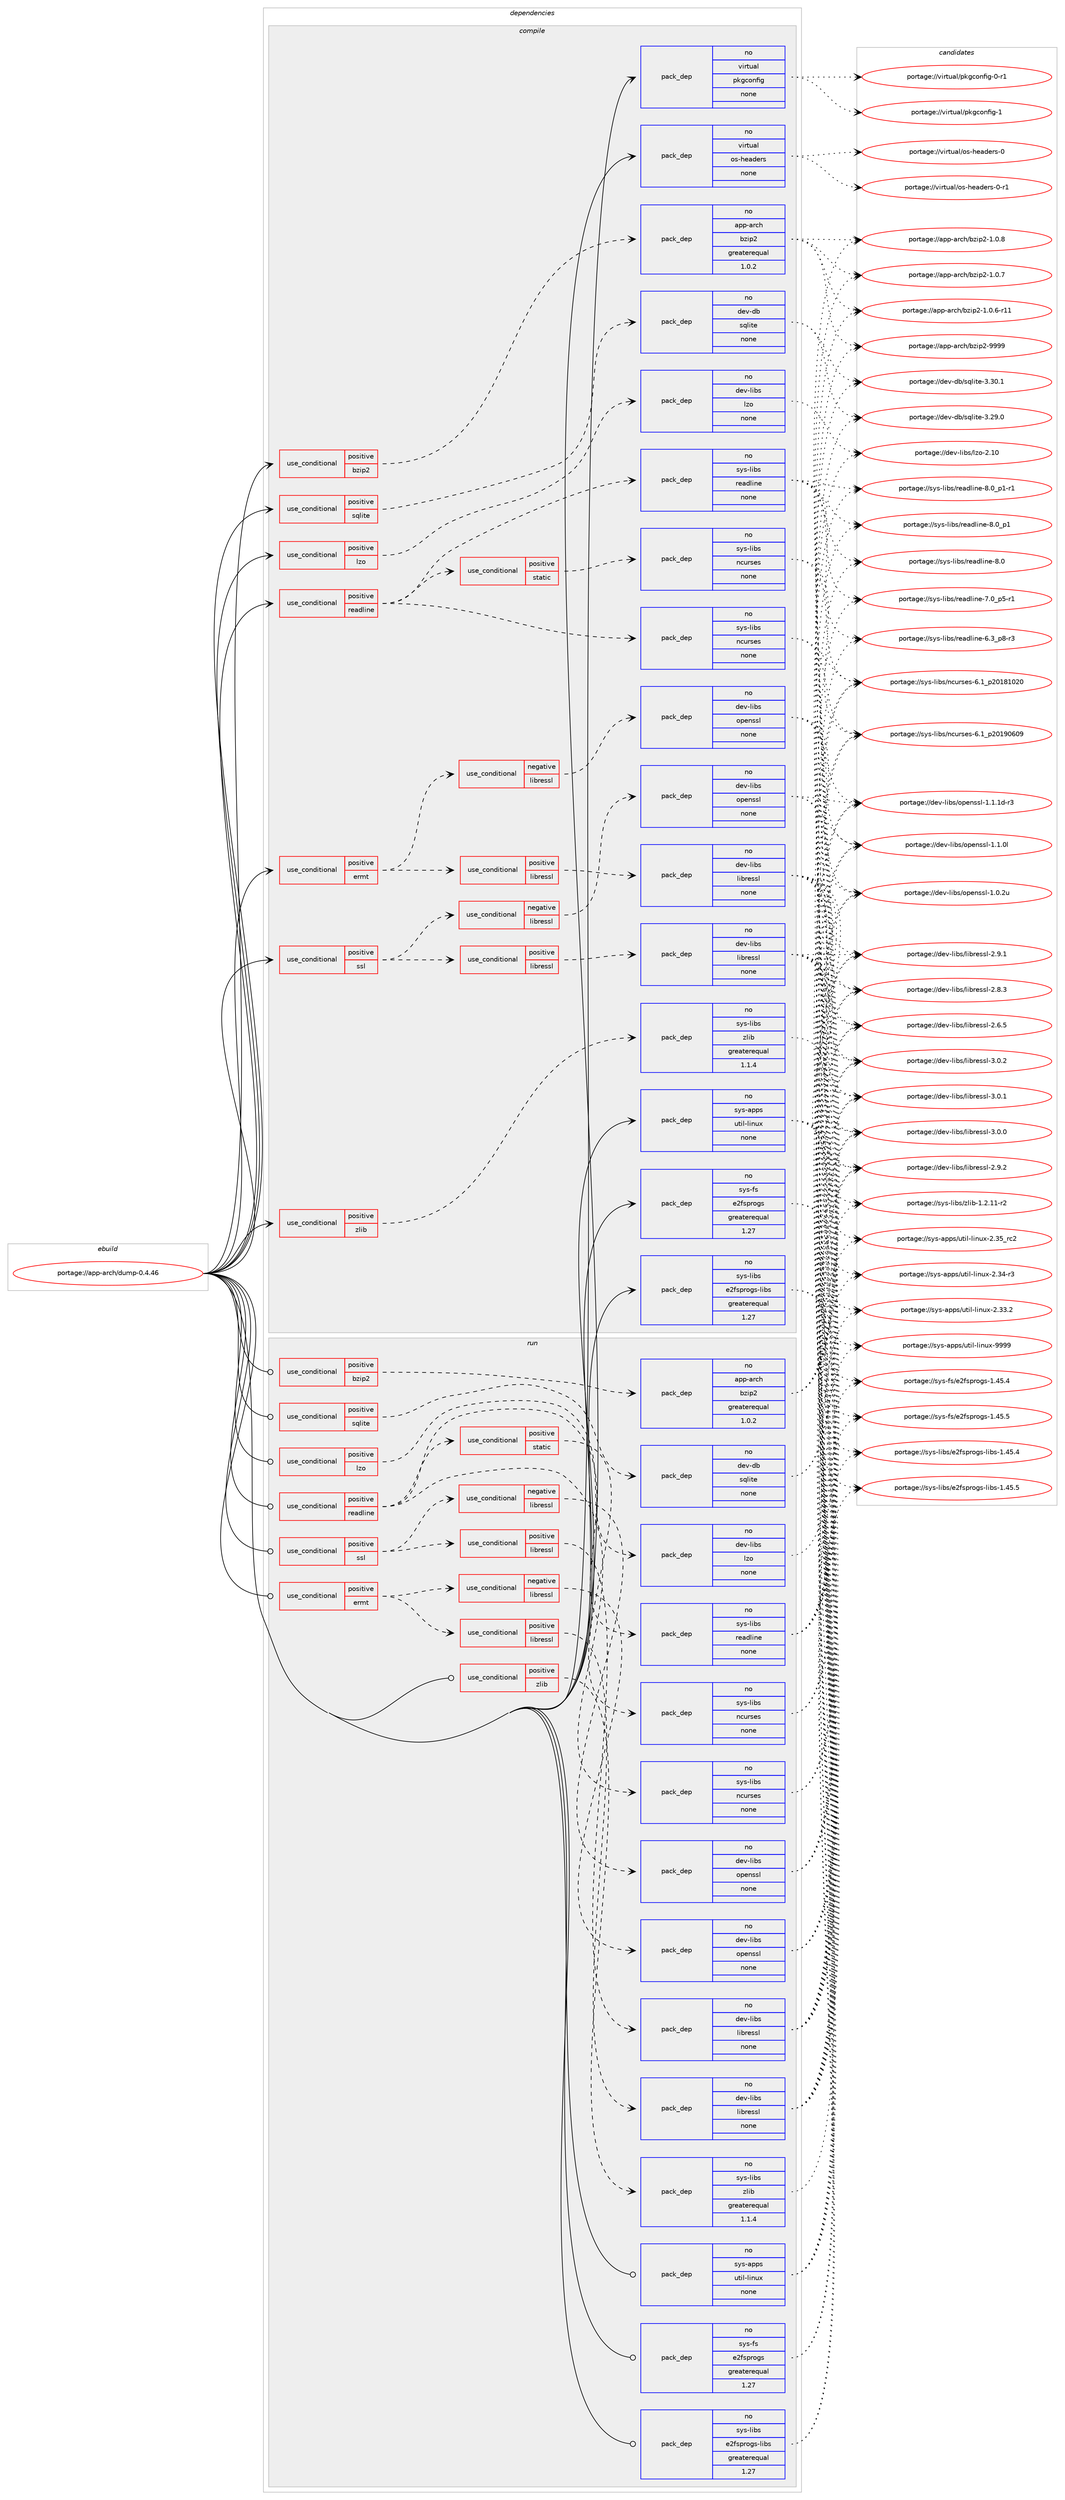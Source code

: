digraph prolog {

# *************
# Graph options
# *************

newrank=true;
concentrate=true;
compound=true;
graph [rankdir=LR,fontname=Helvetica,fontsize=10,ranksep=1.5];#, ranksep=2.5, nodesep=0.2];
edge  [arrowhead=vee];
node  [fontname=Helvetica,fontsize=10];

# **********
# The ebuild
# **********

subgraph cluster_leftcol {
color=gray;
rank=same;
label=<<i>ebuild</i>>;
id [label="portage://app-arch/dump-0.4.46", color=red, width=4, href="../app-arch/dump-0.4.46.svg"];
}

# ****************
# The dependencies
# ****************

subgraph cluster_midcol {
color=gray;
label=<<i>dependencies</i>>;
subgraph cluster_compile {
fillcolor="#eeeeee";
style=filled;
label=<<i>compile</i>>;
subgraph cond153316 {
dependency649523 [label=<<TABLE BORDER="0" CELLBORDER="1" CELLSPACING="0" CELLPADDING="4"><TR><TD ROWSPAN="3" CELLPADDING="10">use_conditional</TD></TR><TR><TD>positive</TD></TR><TR><TD>bzip2</TD></TR></TABLE>>, shape=none, color=red];
subgraph pack487561 {
dependency649524 [label=<<TABLE BORDER="0" CELLBORDER="1" CELLSPACING="0" CELLPADDING="4" WIDTH="220"><TR><TD ROWSPAN="6" CELLPADDING="30">pack_dep</TD></TR><TR><TD WIDTH="110">no</TD></TR><TR><TD>app-arch</TD></TR><TR><TD>bzip2</TD></TR><TR><TD>greaterequal</TD></TR><TR><TD>1.0.2</TD></TR></TABLE>>, shape=none, color=blue];
}
dependency649523:e -> dependency649524:w [weight=20,style="dashed",arrowhead="vee"];
}
id:e -> dependency649523:w [weight=20,style="solid",arrowhead="vee"];
subgraph cond153317 {
dependency649525 [label=<<TABLE BORDER="0" CELLBORDER="1" CELLSPACING="0" CELLPADDING="4"><TR><TD ROWSPAN="3" CELLPADDING="10">use_conditional</TD></TR><TR><TD>positive</TD></TR><TR><TD>ermt</TD></TR></TABLE>>, shape=none, color=red];
subgraph cond153318 {
dependency649526 [label=<<TABLE BORDER="0" CELLBORDER="1" CELLSPACING="0" CELLPADDING="4"><TR><TD ROWSPAN="3" CELLPADDING="10">use_conditional</TD></TR><TR><TD>negative</TD></TR><TR><TD>libressl</TD></TR></TABLE>>, shape=none, color=red];
subgraph pack487562 {
dependency649527 [label=<<TABLE BORDER="0" CELLBORDER="1" CELLSPACING="0" CELLPADDING="4" WIDTH="220"><TR><TD ROWSPAN="6" CELLPADDING="30">pack_dep</TD></TR><TR><TD WIDTH="110">no</TD></TR><TR><TD>dev-libs</TD></TR><TR><TD>openssl</TD></TR><TR><TD>none</TD></TR><TR><TD></TD></TR></TABLE>>, shape=none, color=blue];
}
dependency649526:e -> dependency649527:w [weight=20,style="dashed",arrowhead="vee"];
}
dependency649525:e -> dependency649526:w [weight=20,style="dashed",arrowhead="vee"];
subgraph cond153319 {
dependency649528 [label=<<TABLE BORDER="0" CELLBORDER="1" CELLSPACING="0" CELLPADDING="4"><TR><TD ROWSPAN="3" CELLPADDING="10">use_conditional</TD></TR><TR><TD>positive</TD></TR><TR><TD>libressl</TD></TR></TABLE>>, shape=none, color=red];
subgraph pack487563 {
dependency649529 [label=<<TABLE BORDER="0" CELLBORDER="1" CELLSPACING="0" CELLPADDING="4" WIDTH="220"><TR><TD ROWSPAN="6" CELLPADDING="30">pack_dep</TD></TR><TR><TD WIDTH="110">no</TD></TR><TR><TD>dev-libs</TD></TR><TR><TD>libressl</TD></TR><TR><TD>none</TD></TR><TR><TD></TD></TR></TABLE>>, shape=none, color=blue];
}
dependency649528:e -> dependency649529:w [weight=20,style="dashed",arrowhead="vee"];
}
dependency649525:e -> dependency649528:w [weight=20,style="dashed",arrowhead="vee"];
}
id:e -> dependency649525:w [weight=20,style="solid",arrowhead="vee"];
subgraph cond153320 {
dependency649530 [label=<<TABLE BORDER="0" CELLBORDER="1" CELLSPACING="0" CELLPADDING="4"><TR><TD ROWSPAN="3" CELLPADDING="10">use_conditional</TD></TR><TR><TD>positive</TD></TR><TR><TD>lzo</TD></TR></TABLE>>, shape=none, color=red];
subgraph pack487564 {
dependency649531 [label=<<TABLE BORDER="0" CELLBORDER="1" CELLSPACING="0" CELLPADDING="4" WIDTH="220"><TR><TD ROWSPAN="6" CELLPADDING="30">pack_dep</TD></TR><TR><TD WIDTH="110">no</TD></TR><TR><TD>dev-libs</TD></TR><TR><TD>lzo</TD></TR><TR><TD>none</TD></TR><TR><TD></TD></TR></TABLE>>, shape=none, color=blue];
}
dependency649530:e -> dependency649531:w [weight=20,style="dashed",arrowhead="vee"];
}
id:e -> dependency649530:w [weight=20,style="solid",arrowhead="vee"];
subgraph cond153321 {
dependency649532 [label=<<TABLE BORDER="0" CELLBORDER="1" CELLSPACING="0" CELLPADDING="4"><TR><TD ROWSPAN="3" CELLPADDING="10">use_conditional</TD></TR><TR><TD>positive</TD></TR><TR><TD>readline</TD></TR></TABLE>>, shape=none, color=red];
subgraph pack487565 {
dependency649533 [label=<<TABLE BORDER="0" CELLBORDER="1" CELLSPACING="0" CELLPADDING="4" WIDTH="220"><TR><TD ROWSPAN="6" CELLPADDING="30">pack_dep</TD></TR><TR><TD WIDTH="110">no</TD></TR><TR><TD>sys-libs</TD></TR><TR><TD>readline</TD></TR><TR><TD>none</TD></TR><TR><TD></TD></TR></TABLE>>, shape=none, color=blue];
}
dependency649532:e -> dependency649533:w [weight=20,style="dashed",arrowhead="vee"];
subgraph pack487566 {
dependency649534 [label=<<TABLE BORDER="0" CELLBORDER="1" CELLSPACING="0" CELLPADDING="4" WIDTH="220"><TR><TD ROWSPAN="6" CELLPADDING="30">pack_dep</TD></TR><TR><TD WIDTH="110">no</TD></TR><TR><TD>sys-libs</TD></TR><TR><TD>ncurses</TD></TR><TR><TD>none</TD></TR><TR><TD></TD></TR></TABLE>>, shape=none, color=blue];
}
dependency649532:e -> dependency649534:w [weight=20,style="dashed",arrowhead="vee"];
subgraph cond153322 {
dependency649535 [label=<<TABLE BORDER="0" CELLBORDER="1" CELLSPACING="0" CELLPADDING="4"><TR><TD ROWSPAN="3" CELLPADDING="10">use_conditional</TD></TR><TR><TD>positive</TD></TR><TR><TD>static</TD></TR></TABLE>>, shape=none, color=red];
subgraph pack487567 {
dependency649536 [label=<<TABLE BORDER="0" CELLBORDER="1" CELLSPACING="0" CELLPADDING="4" WIDTH="220"><TR><TD ROWSPAN="6" CELLPADDING="30">pack_dep</TD></TR><TR><TD WIDTH="110">no</TD></TR><TR><TD>sys-libs</TD></TR><TR><TD>ncurses</TD></TR><TR><TD>none</TD></TR><TR><TD></TD></TR></TABLE>>, shape=none, color=blue];
}
dependency649535:e -> dependency649536:w [weight=20,style="dashed",arrowhead="vee"];
}
dependency649532:e -> dependency649535:w [weight=20,style="dashed",arrowhead="vee"];
}
id:e -> dependency649532:w [weight=20,style="solid",arrowhead="vee"];
subgraph cond153323 {
dependency649537 [label=<<TABLE BORDER="0" CELLBORDER="1" CELLSPACING="0" CELLPADDING="4"><TR><TD ROWSPAN="3" CELLPADDING="10">use_conditional</TD></TR><TR><TD>positive</TD></TR><TR><TD>sqlite</TD></TR></TABLE>>, shape=none, color=red];
subgraph pack487568 {
dependency649538 [label=<<TABLE BORDER="0" CELLBORDER="1" CELLSPACING="0" CELLPADDING="4" WIDTH="220"><TR><TD ROWSPAN="6" CELLPADDING="30">pack_dep</TD></TR><TR><TD WIDTH="110">no</TD></TR><TR><TD>dev-db</TD></TR><TR><TD>sqlite</TD></TR><TR><TD>none</TD></TR><TR><TD></TD></TR></TABLE>>, shape=none, color=blue];
}
dependency649537:e -> dependency649538:w [weight=20,style="dashed",arrowhead="vee"];
}
id:e -> dependency649537:w [weight=20,style="solid",arrowhead="vee"];
subgraph cond153324 {
dependency649539 [label=<<TABLE BORDER="0" CELLBORDER="1" CELLSPACING="0" CELLPADDING="4"><TR><TD ROWSPAN="3" CELLPADDING="10">use_conditional</TD></TR><TR><TD>positive</TD></TR><TR><TD>ssl</TD></TR></TABLE>>, shape=none, color=red];
subgraph cond153325 {
dependency649540 [label=<<TABLE BORDER="0" CELLBORDER="1" CELLSPACING="0" CELLPADDING="4"><TR><TD ROWSPAN="3" CELLPADDING="10">use_conditional</TD></TR><TR><TD>negative</TD></TR><TR><TD>libressl</TD></TR></TABLE>>, shape=none, color=red];
subgraph pack487569 {
dependency649541 [label=<<TABLE BORDER="0" CELLBORDER="1" CELLSPACING="0" CELLPADDING="4" WIDTH="220"><TR><TD ROWSPAN="6" CELLPADDING="30">pack_dep</TD></TR><TR><TD WIDTH="110">no</TD></TR><TR><TD>dev-libs</TD></TR><TR><TD>openssl</TD></TR><TR><TD>none</TD></TR><TR><TD></TD></TR></TABLE>>, shape=none, color=blue];
}
dependency649540:e -> dependency649541:w [weight=20,style="dashed",arrowhead="vee"];
}
dependency649539:e -> dependency649540:w [weight=20,style="dashed",arrowhead="vee"];
subgraph cond153326 {
dependency649542 [label=<<TABLE BORDER="0" CELLBORDER="1" CELLSPACING="0" CELLPADDING="4"><TR><TD ROWSPAN="3" CELLPADDING="10">use_conditional</TD></TR><TR><TD>positive</TD></TR><TR><TD>libressl</TD></TR></TABLE>>, shape=none, color=red];
subgraph pack487570 {
dependency649543 [label=<<TABLE BORDER="0" CELLBORDER="1" CELLSPACING="0" CELLPADDING="4" WIDTH="220"><TR><TD ROWSPAN="6" CELLPADDING="30">pack_dep</TD></TR><TR><TD WIDTH="110">no</TD></TR><TR><TD>dev-libs</TD></TR><TR><TD>libressl</TD></TR><TR><TD>none</TD></TR><TR><TD></TD></TR></TABLE>>, shape=none, color=blue];
}
dependency649542:e -> dependency649543:w [weight=20,style="dashed",arrowhead="vee"];
}
dependency649539:e -> dependency649542:w [weight=20,style="dashed",arrowhead="vee"];
}
id:e -> dependency649539:w [weight=20,style="solid",arrowhead="vee"];
subgraph cond153327 {
dependency649544 [label=<<TABLE BORDER="0" CELLBORDER="1" CELLSPACING="0" CELLPADDING="4"><TR><TD ROWSPAN="3" CELLPADDING="10">use_conditional</TD></TR><TR><TD>positive</TD></TR><TR><TD>zlib</TD></TR></TABLE>>, shape=none, color=red];
subgraph pack487571 {
dependency649545 [label=<<TABLE BORDER="0" CELLBORDER="1" CELLSPACING="0" CELLPADDING="4" WIDTH="220"><TR><TD ROWSPAN="6" CELLPADDING="30">pack_dep</TD></TR><TR><TD WIDTH="110">no</TD></TR><TR><TD>sys-libs</TD></TR><TR><TD>zlib</TD></TR><TR><TD>greaterequal</TD></TR><TR><TD>1.1.4</TD></TR></TABLE>>, shape=none, color=blue];
}
dependency649544:e -> dependency649545:w [weight=20,style="dashed",arrowhead="vee"];
}
id:e -> dependency649544:w [weight=20,style="solid",arrowhead="vee"];
subgraph pack487572 {
dependency649546 [label=<<TABLE BORDER="0" CELLBORDER="1" CELLSPACING="0" CELLPADDING="4" WIDTH="220"><TR><TD ROWSPAN="6" CELLPADDING="30">pack_dep</TD></TR><TR><TD WIDTH="110">no</TD></TR><TR><TD>sys-apps</TD></TR><TR><TD>util-linux</TD></TR><TR><TD>none</TD></TR><TR><TD></TD></TR></TABLE>>, shape=none, color=blue];
}
id:e -> dependency649546:w [weight=20,style="solid",arrowhead="vee"];
subgraph pack487573 {
dependency649547 [label=<<TABLE BORDER="0" CELLBORDER="1" CELLSPACING="0" CELLPADDING="4" WIDTH="220"><TR><TD ROWSPAN="6" CELLPADDING="30">pack_dep</TD></TR><TR><TD WIDTH="110">no</TD></TR><TR><TD>sys-fs</TD></TR><TR><TD>e2fsprogs</TD></TR><TR><TD>greaterequal</TD></TR><TR><TD>1.27</TD></TR></TABLE>>, shape=none, color=blue];
}
id:e -> dependency649547:w [weight=20,style="solid",arrowhead="vee"];
subgraph pack487574 {
dependency649548 [label=<<TABLE BORDER="0" CELLBORDER="1" CELLSPACING="0" CELLPADDING="4" WIDTH="220"><TR><TD ROWSPAN="6" CELLPADDING="30">pack_dep</TD></TR><TR><TD WIDTH="110">no</TD></TR><TR><TD>sys-libs</TD></TR><TR><TD>e2fsprogs-libs</TD></TR><TR><TD>greaterequal</TD></TR><TR><TD>1.27</TD></TR></TABLE>>, shape=none, color=blue];
}
id:e -> dependency649548:w [weight=20,style="solid",arrowhead="vee"];
subgraph pack487575 {
dependency649549 [label=<<TABLE BORDER="0" CELLBORDER="1" CELLSPACING="0" CELLPADDING="4" WIDTH="220"><TR><TD ROWSPAN="6" CELLPADDING="30">pack_dep</TD></TR><TR><TD WIDTH="110">no</TD></TR><TR><TD>virtual</TD></TR><TR><TD>os-headers</TD></TR><TR><TD>none</TD></TR><TR><TD></TD></TR></TABLE>>, shape=none, color=blue];
}
id:e -> dependency649549:w [weight=20,style="solid",arrowhead="vee"];
subgraph pack487576 {
dependency649550 [label=<<TABLE BORDER="0" CELLBORDER="1" CELLSPACING="0" CELLPADDING="4" WIDTH="220"><TR><TD ROWSPAN="6" CELLPADDING="30">pack_dep</TD></TR><TR><TD WIDTH="110">no</TD></TR><TR><TD>virtual</TD></TR><TR><TD>pkgconfig</TD></TR><TR><TD>none</TD></TR><TR><TD></TD></TR></TABLE>>, shape=none, color=blue];
}
id:e -> dependency649550:w [weight=20,style="solid",arrowhead="vee"];
}
subgraph cluster_compileandrun {
fillcolor="#eeeeee";
style=filled;
label=<<i>compile and run</i>>;
}
subgraph cluster_run {
fillcolor="#eeeeee";
style=filled;
label=<<i>run</i>>;
subgraph cond153328 {
dependency649551 [label=<<TABLE BORDER="0" CELLBORDER="1" CELLSPACING="0" CELLPADDING="4"><TR><TD ROWSPAN="3" CELLPADDING="10">use_conditional</TD></TR><TR><TD>positive</TD></TR><TR><TD>bzip2</TD></TR></TABLE>>, shape=none, color=red];
subgraph pack487577 {
dependency649552 [label=<<TABLE BORDER="0" CELLBORDER="1" CELLSPACING="0" CELLPADDING="4" WIDTH="220"><TR><TD ROWSPAN="6" CELLPADDING="30">pack_dep</TD></TR><TR><TD WIDTH="110">no</TD></TR><TR><TD>app-arch</TD></TR><TR><TD>bzip2</TD></TR><TR><TD>greaterequal</TD></TR><TR><TD>1.0.2</TD></TR></TABLE>>, shape=none, color=blue];
}
dependency649551:e -> dependency649552:w [weight=20,style="dashed",arrowhead="vee"];
}
id:e -> dependency649551:w [weight=20,style="solid",arrowhead="odot"];
subgraph cond153329 {
dependency649553 [label=<<TABLE BORDER="0" CELLBORDER="1" CELLSPACING="0" CELLPADDING="4"><TR><TD ROWSPAN="3" CELLPADDING="10">use_conditional</TD></TR><TR><TD>positive</TD></TR><TR><TD>ermt</TD></TR></TABLE>>, shape=none, color=red];
subgraph cond153330 {
dependency649554 [label=<<TABLE BORDER="0" CELLBORDER="1" CELLSPACING="0" CELLPADDING="4"><TR><TD ROWSPAN="3" CELLPADDING="10">use_conditional</TD></TR><TR><TD>negative</TD></TR><TR><TD>libressl</TD></TR></TABLE>>, shape=none, color=red];
subgraph pack487578 {
dependency649555 [label=<<TABLE BORDER="0" CELLBORDER="1" CELLSPACING="0" CELLPADDING="4" WIDTH="220"><TR><TD ROWSPAN="6" CELLPADDING="30">pack_dep</TD></TR><TR><TD WIDTH="110">no</TD></TR><TR><TD>dev-libs</TD></TR><TR><TD>openssl</TD></TR><TR><TD>none</TD></TR><TR><TD></TD></TR></TABLE>>, shape=none, color=blue];
}
dependency649554:e -> dependency649555:w [weight=20,style="dashed",arrowhead="vee"];
}
dependency649553:e -> dependency649554:w [weight=20,style="dashed",arrowhead="vee"];
subgraph cond153331 {
dependency649556 [label=<<TABLE BORDER="0" CELLBORDER="1" CELLSPACING="0" CELLPADDING="4"><TR><TD ROWSPAN="3" CELLPADDING="10">use_conditional</TD></TR><TR><TD>positive</TD></TR><TR><TD>libressl</TD></TR></TABLE>>, shape=none, color=red];
subgraph pack487579 {
dependency649557 [label=<<TABLE BORDER="0" CELLBORDER="1" CELLSPACING="0" CELLPADDING="4" WIDTH="220"><TR><TD ROWSPAN="6" CELLPADDING="30">pack_dep</TD></TR><TR><TD WIDTH="110">no</TD></TR><TR><TD>dev-libs</TD></TR><TR><TD>libressl</TD></TR><TR><TD>none</TD></TR><TR><TD></TD></TR></TABLE>>, shape=none, color=blue];
}
dependency649556:e -> dependency649557:w [weight=20,style="dashed",arrowhead="vee"];
}
dependency649553:e -> dependency649556:w [weight=20,style="dashed",arrowhead="vee"];
}
id:e -> dependency649553:w [weight=20,style="solid",arrowhead="odot"];
subgraph cond153332 {
dependency649558 [label=<<TABLE BORDER="0" CELLBORDER="1" CELLSPACING="0" CELLPADDING="4"><TR><TD ROWSPAN="3" CELLPADDING="10">use_conditional</TD></TR><TR><TD>positive</TD></TR><TR><TD>lzo</TD></TR></TABLE>>, shape=none, color=red];
subgraph pack487580 {
dependency649559 [label=<<TABLE BORDER="0" CELLBORDER="1" CELLSPACING="0" CELLPADDING="4" WIDTH="220"><TR><TD ROWSPAN="6" CELLPADDING="30">pack_dep</TD></TR><TR><TD WIDTH="110">no</TD></TR><TR><TD>dev-libs</TD></TR><TR><TD>lzo</TD></TR><TR><TD>none</TD></TR><TR><TD></TD></TR></TABLE>>, shape=none, color=blue];
}
dependency649558:e -> dependency649559:w [weight=20,style="dashed",arrowhead="vee"];
}
id:e -> dependency649558:w [weight=20,style="solid",arrowhead="odot"];
subgraph cond153333 {
dependency649560 [label=<<TABLE BORDER="0" CELLBORDER="1" CELLSPACING="0" CELLPADDING="4"><TR><TD ROWSPAN="3" CELLPADDING="10">use_conditional</TD></TR><TR><TD>positive</TD></TR><TR><TD>readline</TD></TR></TABLE>>, shape=none, color=red];
subgraph pack487581 {
dependency649561 [label=<<TABLE BORDER="0" CELLBORDER="1" CELLSPACING="0" CELLPADDING="4" WIDTH="220"><TR><TD ROWSPAN="6" CELLPADDING="30">pack_dep</TD></TR><TR><TD WIDTH="110">no</TD></TR><TR><TD>sys-libs</TD></TR><TR><TD>readline</TD></TR><TR><TD>none</TD></TR><TR><TD></TD></TR></TABLE>>, shape=none, color=blue];
}
dependency649560:e -> dependency649561:w [weight=20,style="dashed",arrowhead="vee"];
subgraph pack487582 {
dependency649562 [label=<<TABLE BORDER="0" CELLBORDER="1" CELLSPACING="0" CELLPADDING="4" WIDTH="220"><TR><TD ROWSPAN="6" CELLPADDING="30">pack_dep</TD></TR><TR><TD WIDTH="110">no</TD></TR><TR><TD>sys-libs</TD></TR><TR><TD>ncurses</TD></TR><TR><TD>none</TD></TR><TR><TD></TD></TR></TABLE>>, shape=none, color=blue];
}
dependency649560:e -> dependency649562:w [weight=20,style="dashed",arrowhead="vee"];
subgraph cond153334 {
dependency649563 [label=<<TABLE BORDER="0" CELLBORDER="1" CELLSPACING="0" CELLPADDING="4"><TR><TD ROWSPAN="3" CELLPADDING="10">use_conditional</TD></TR><TR><TD>positive</TD></TR><TR><TD>static</TD></TR></TABLE>>, shape=none, color=red];
subgraph pack487583 {
dependency649564 [label=<<TABLE BORDER="0" CELLBORDER="1" CELLSPACING="0" CELLPADDING="4" WIDTH="220"><TR><TD ROWSPAN="6" CELLPADDING="30">pack_dep</TD></TR><TR><TD WIDTH="110">no</TD></TR><TR><TD>sys-libs</TD></TR><TR><TD>ncurses</TD></TR><TR><TD>none</TD></TR><TR><TD></TD></TR></TABLE>>, shape=none, color=blue];
}
dependency649563:e -> dependency649564:w [weight=20,style="dashed",arrowhead="vee"];
}
dependency649560:e -> dependency649563:w [weight=20,style="dashed",arrowhead="vee"];
}
id:e -> dependency649560:w [weight=20,style="solid",arrowhead="odot"];
subgraph cond153335 {
dependency649565 [label=<<TABLE BORDER="0" CELLBORDER="1" CELLSPACING="0" CELLPADDING="4"><TR><TD ROWSPAN="3" CELLPADDING="10">use_conditional</TD></TR><TR><TD>positive</TD></TR><TR><TD>sqlite</TD></TR></TABLE>>, shape=none, color=red];
subgraph pack487584 {
dependency649566 [label=<<TABLE BORDER="0" CELLBORDER="1" CELLSPACING="0" CELLPADDING="4" WIDTH="220"><TR><TD ROWSPAN="6" CELLPADDING="30">pack_dep</TD></TR><TR><TD WIDTH="110">no</TD></TR><TR><TD>dev-db</TD></TR><TR><TD>sqlite</TD></TR><TR><TD>none</TD></TR><TR><TD></TD></TR></TABLE>>, shape=none, color=blue];
}
dependency649565:e -> dependency649566:w [weight=20,style="dashed",arrowhead="vee"];
}
id:e -> dependency649565:w [weight=20,style="solid",arrowhead="odot"];
subgraph cond153336 {
dependency649567 [label=<<TABLE BORDER="0" CELLBORDER="1" CELLSPACING="0" CELLPADDING="4"><TR><TD ROWSPAN="3" CELLPADDING="10">use_conditional</TD></TR><TR><TD>positive</TD></TR><TR><TD>ssl</TD></TR></TABLE>>, shape=none, color=red];
subgraph cond153337 {
dependency649568 [label=<<TABLE BORDER="0" CELLBORDER="1" CELLSPACING="0" CELLPADDING="4"><TR><TD ROWSPAN="3" CELLPADDING="10">use_conditional</TD></TR><TR><TD>negative</TD></TR><TR><TD>libressl</TD></TR></TABLE>>, shape=none, color=red];
subgraph pack487585 {
dependency649569 [label=<<TABLE BORDER="0" CELLBORDER="1" CELLSPACING="0" CELLPADDING="4" WIDTH="220"><TR><TD ROWSPAN="6" CELLPADDING="30">pack_dep</TD></TR><TR><TD WIDTH="110">no</TD></TR><TR><TD>dev-libs</TD></TR><TR><TD>openssl</TD></TR><TR><TD>none</TD></TR><TR><TD></TD></TR></TABLE>>, shape=none, color=blue];
}
dependency649568:e -> dependency649569:w [weight=20,style="dashed",arrowhead="vee"];
}
dependency649567:e -> dependency649568:w [weight=20,style="dashed",arrowhead="vee"];
subgraph cond153338 {
dependency649570 [label=<<TABLE BORDER="0" CELLBORDER="1" CELLSPACING="0" CELLPADDING="4"><TR><TD ROWSPAN="3" CELLPADDING="10">use_conditional</TD></TR><TR><TD>positive</TD></TR><TR><TD>libressl</TD></TR></TABLE>>, shape=none, color=red];
subgraph pack487586 {
dependency649571 [label=<<TABLE BORDER="0" CELLBORDER="1" CELLSPACING="0" CELLPADDING="4" WIDTH="220"><TR><TD ROWSPAN="6" CELLPADDING="30">pack_dep</TD></TR><TR><TD WIDTH="110">no</TD></TR><TR><TD>dev-libs</TD></TR><TR><TD>libressl</TD></TR><TR><TD>none</TD></TR><TR><TD></TD></TR></TABLE>>, shape=none, color=blue];
}
dependency649570:e -> dependency649571:w [weight=20,style="dashed",arrowhead="vee"];
}
dependency649567:e -> dependency649570:w [weight=20,style="dashed",arrowhead="vee"];
}
id:e -> dependency649567:w [weight=20,style="solid",arrowhead="odot"];
subgraph cond153339 {
dependency649572 [label=<<TABLE BORDER="0" CELLBORDER="1" CELLSPACING="0" CELLPADDING="4"><TR><TD ROWSPAN="3" CELLPADDING="10">use_conditional</TD></TR><TR><TD>positive</TD></TR><TR><TD>zlib</TD></TR></TABLE>>, shape=none, color=red];
subgraph pack487587 {
dependency649573 [label=<<TABLE BORDER="0" CELLBORDER="1" CELLSPACING="0" CELLPADDING="4" WIDTH="220"><TR><TD ROWSPAN="6" CELLPADDING="30">pack_dep</TD></TR><TR><TD WIDTH="110">no</TD></TR><TR><TD>sys-libs</TD></TR><TR><TD>zlib</TD></TR><TR><TD>greaterequal</TD></TR><TR><TD>1.1.4</TD></TR></TABLE>>, shape=none, color=blue];
}
dependency649572:e -> dependency649573:w [weight=20,style="dashed",arrowhead="vee"];
}
id:e -> dependency649572:w [weight=20,style="solid",arrowhead="odot"];
subgraph pack487588 {
dependency649574 [label=<<TABLE BORDER="0" CELLBORDER="1" CELLSPACING="0" CELLPADDING="4" WIDTH="220"><TR><TD ROWSPAN="6" CELLPADDING="30">pack_dep</TD></TR><TR><TD WIDTH="110">no</TD></TR><TR><TD>sys-apps</TD></TR><TR><TD>util-linux</TD></TR><TR><TD>none</TD></TR><TR><TD></TD></TR></TABLE>>, shape=none, color=blue];
}
id:e -> dependency649574:w [weight=20,style="solid",arrowhead="odot"];
subgraph pack487589 {
dependency649575 [label=<<TABLE BORDER="0" CELLBORDER="1" CELLSPACING="0" CELLPADDING="4" WIDTH="220"><TR><TD ROWSPAN="6" CELLPADDING="30">pack_dep</TD></TR><TR><TD WIDTH="110">no</TD></TR><TR><TD>sys-fs</TD></TR><TR><TD>e2fsprogs</TD></TR><TR><TD>greaterequal</TD></TR><TR><TD>1.27</TD></TR></TABLE>>, shape=none, color=blue];
}
id:e -> dependency649575:w [weight=20,style="solid",arrowhead="odot"];
subgraph pack487590 {
dependency649576 [label=<<TABLE BORDER="0" CELLBORDER="1" CELLSPACING="0" CELLPADDING="4" WIDTH="220"><TR><TD ROWSPAN="6" CELLPADDING="30">pack_dep</TD></TR><TR><TD WIDTH="110">no</TD></TR><TR><TD>sys-libs</TD></TR><TR><TD>e2fsprogs-libs</TD></TR><TR><TD>greaterequal</TD></TR><TR><TD>1.27</TD></TR></TABLE>>, shape=none, color=blue];
}
id:e -> dependency649576:w [weight=20,style="solid",arrowhead="odot"];
}
}

# **************
# The candidates
# **************

subgraph cluster_choices {
rank=same;
color=gray;
label=<<i>candidates</i>>;

subgraph choice487561 {
color=black;
nodesep=1;
choice971121124597114991044798122105112504557575757 [label="portage://app-arch/bzip2-9999", color=red, width=4,href="../app-arch/bzip2-9999.svg"];
choice97112112459711499104479812210511250454946484656 [label="portage://app-arch/bzip2-1.0.8", color=red, width=4,href="../app-arch/bzip2-1.0.8.svg"];
choice97112112459711499104479812210511250454946484655 [label="portage://app-arch/bzip2-1.0.7", color=red, width=4,href="../app-arch/bzip2-1.0.7.svg"];
choice97112112459711499104479812210511250454946484654451144949 [label="portage://app-arch/bzip2-1.0.6-r11", color=red, width=4,href="../app-arch/bzip2-1.0.6-r11.svg"];
dependency649524:e -> choice971121124597114991044798122105112504557575757:w [style=dotted,weight="100"];
dependency649524:e -> choice97112112459711499104479812210511250454946484656:w [style=dotted,weight="100"];
dependency649524:e -> choice97112112459711499104479812210511250454946484655:w [style=dotted,weight="100"];
dependency649524:e -> choice97112112459711499104479812210511250454946484654451144949:w [style=dotted,weight="100"];
}
subgraph choice487562 {
color=black;
nodesep=1;
choice1001011184510810598115471111121011101151151084549464946491004511451 [label="portage://dev-libs/openssl-1.1.1d-r3", color=red, width=4,href="../dev-libs/openssl-1.1.1d-r3.svg"];
choice100101118451081059811547111112101110115115108454946494648108 [label="portage://dev-libs/openssl-1.1.0l", color=red, width=4,href="../dev-libs/openssl-1.1.0l.svg"];
choice100101118451081059811547111112101110115115108454946484650117 [label="portage://dev-libs/openssl-1.0.2u", color=red, width=4,href="../dev-libs/openssl-1.0.2u.svg"];
dependency649527:e -> choice1001011184510810598115471111121011101151151084549464946491004511451:w [style=dotted,weight="100"];
dependency649527:e -> choice100101118451081059811547111112101110115115108454946494648108:w [style=dotted,weight="100"];
dependency649527:e -> choice100101118451081059811547111112101110115115108454946484650117:w [style=dotted,weight="100"];
}
subgraph choice487563 {
color=black;
nodesep=1;
choice10010111845108105981154710810598114101115115108455146484650 [label="portage://dev-libs/libressl-3.0.2", color=red, width=4,href="../dev-libs/libressl-3.0.2.svg"];
choice10010111845108105981154710810598114101115115108455146484649 [label="portage://dev-libs/libressl-3.0.1", color=red, width=4,href="../dev-libs/libressl-3.0.1.svg"];
choice10010111845108105981154710810598114101115115108455146484648 [label="portage://dev-libs/libressl-3.0.0", color=red, width=4,href="../dev-libs/libressl-3.0.0.svg"];
choice10010111845108105981154710810598114101115115108455046574650 [label="portage://dev-libs/libressl-2.9.2", color=red, width=4,href="../dev-libs/libressl-2.9.2.svg"];
choice10010111845108105981154710810598114101115115108455046574649 [label="portage://dev-libs/libressl-2.9.1", color=red, width=4,href="../dev-libs/libressl-2.9.1.svg"];
choice10010111845108105981154710810598114101115115108455046564651 [label="portage://dev-libs/libressl-2.8.3", color=red, width=4,href="../dev-libs/libressl-2.8.3.svg"];
choice10010111845108105981154710810598114101115115108455046544653 [label="portage://dev-libs/libressl-2.6.5", color=red, width=4,href="../dev-libs/libressl-2.6.5.svg"];
dependency649529:e -> choice10010111845108105981154710810598114101115115108455146484650:w [style=dotted,weight="100"];
dependency649529:e -> choice10010111845108105981154710810598114101115115108455146484649:w [style=dotted,weight="100"];
dependency649529:e -> choice10010111845108105981154710810598114101115115108455146484648:w [style=dotted,weight="100"];
dependency649529:e -> choice10010111845108105981154710810598114101115115108455046574650:w [style=dotted,weight="100"];
dependency649529:e -> choice10010111845108105981154710810598114101115115108455046574649:w [style=dotted,weight="100"];
dependency649529:e -> choice10010111845108105981154710810598114101115115108455046564651:w [style=dotted,weight="100"];
dependency649529:e -> choice10010111845108105981154710810598114101115115108455046544653:w [style=dotted,weight="100"];
}
subgraph choice487564 {
color=black;
nodesep=1;
choice1001011184510810598115471081221114550464948 [label="portage://dev-libs/lzo-2.10", color=red, width=4,href="../dev-libs/lzo-2.10.svg"];
dependency649531:e -> choice1001011184510810598115471081221114550464948:w [style=dotted,weight="100"];
}
subgraph choice487565 {
color=black;
nodesep=1;
choice115121115451081059811547114101971001081051101014556464895112494511449 [label="portage://sys-libs/readline-8.0_p1-r1", color=red, width=4,href="../sys-libs/readline-8.0_p1-r1.svg"];
choice11512111545108105981154711410197100108105110101455646489511249 [label="portage://sys-libs/readline-8.0_p1", color=red, width=4,href="../sys-libs/readline-8.0_p1.svg"];
choice1151211154510810598115471141019710010810511010145564648 [label="portage://sys-libs/readline-8.0", color=red, width=4,href="../sys-libs/readline-8.0.svg"];
choice115121115451081059811547114101971001081051101014555464895112534511449 [label="portage://sys-libs/readline-7.0_p5-r1", color=red, width=4,href="../sys-libs/readline-7.0_p5-r1.svg"];
choice115121115451081059811547114101971001081051101014554465195112564511451 [label="portage://sys-libs/readline-6.3_p8-r3", color=red, width=4,href="../sys-libs/readline-6.3_p8-r3.svg"];
dependency649533:e -> choice115121115451081059811547114101971001081051101014556464895112494511449:w [style=dotted,weight="100"];
dependency649533:e -> choice11512111545108105981154711410197100108105110101455646489511249:w [style=dotted,weight="100"];
dependency649533:e -> choice1151211154510810598115471141019710010810511010145564648:w [style=dotted,weight="100"];
dependency649533:e -> choice115121115451081059811547114101971001081051101014555464895112534511449:w [style=dotted,weight="100"];
dependency649533:e -> choice115121115451081059811547114101971001081051101014554465195112564511451:w [style=dotted,weight="100"];
}
subgraph choice487566 {
color=black;
nodesep=1;
choice1151211154510810598115471109911711411510111545544649951125048495748544857 [label="portage://sys-libs/ncurses-6.1_p20190609", color=red, width=4,href="../sys-libs/ncurses-6.1_p20190609.svg"];
choice1151211154510810598115471109911711411510111545544649951125048495649485048 [label="portage://sys-libs/ncurses-6.1_p20181020", color=red, width=4,href="../sys-libs/ncurses-6.1_p20181020.svg"];
dependency649534:e -> choice1151211154510810598115471109911711411510111545544649951125048495748544857:w [style=dotted,weight="100"];
dependency649534:e -> choice1151211154510810598115471109911711411510111545544649951125048495649485048:w [style=dotted,weight="100"];
}
subgraph choice487567 {
color=black;
nodesep=1;
choice1151211154510810598115471109911711411510111545544649951125048495748544857 [label="portage://sys-libs/ncurses-6.1_p20190609", color=red, width=4,href="../sys-libs/ncurses-6.1_p20190609.svg"];
choice1151211154510810598115471109911711411510111545544649951125048495649485048 [label="portage://sys-libs/ncurses-6.1_p20181020", color=red, width=4,href="../sys-libs/ncurses-6.1_p20181020.svg"];
dependency649536:e -> choice1151211154510810598115471109911711411510111545544649951125048495748544857:w [style=dotted,weight="100"];
dependency649536:e -> choice1151211154510810598115471109911711411510111545544649951125048495649485048:w [style=dotted,weight="100"];
}
subgraph choice487568 {
color=black;
nodesep=1;
choice10010111845100984711511310810511610145514651484649 [label="portage://dev-db/sqlite-3.30.1", color=red, width=4,href="../dev-db/sqlite-3.30.1.svg"];
choice10010111845100984711511310810511610145514650574648 [label="portage://dev-db/sqlite-3.29.0", color=red, width=4,href="../dev-db/sqlite-3.29.0.svg"];
dependency649538:e -> choice10010111845100984711511310810511610145514651484649:w [style=dotted,weight="100"];
dependency649538:e -> choice10010111845100984711511310810511610145514650574648:w [style=dotted,weight="100"];
}
subgraph choice487569 {
color=black;
nodesep=1;
choice1001011184510810598115471111121011101151151084549464946491004511451 [label="portage://dev-libs/openssl-1.1.1d-r3", color=red, width=4,href="../dev-libs/openssl-1.1.1d-r3.svg"];
choice100101118451081059811547111112101110115115108454946494648108 [label="portage://dev-libs/openssl-1.1.0l", color=red, width=4,href="../dev-libs/openssl-1.1.0l.svg"];
choice100101118451081059811547111112101110115115108454946484650117 [label="portage://dev-libs/openssl-1.0.2u", color=red, width=4,href="../dev-libs/openssl-1.0.2u.svg"];
dependency649541:e -> choice1001011184510810598115471111121011101151151084549464946491004511451:w [style=dotted,weight="100"];
dependency649541:e -> choice100101118451081059811547111112101110115115108454946494648108:w [style=dotted,weight="100"];
dependency649541:e -> choice100101118451081059811547111112101110115115108454946484650117:w [style=dotted,weight="100"];
}
subgraph choice487570 {
color=black;
nodesep=1;
choice10010111845108105981154710810598114101115115108455146484650 [label="portage://dev-libs/libressl-3.0.2", color=red, width=4,href="../dev-libs/libressl-3.0.2.svg"];
choice10010111845108105981154710810598114101115115108455146484649 [label="portage://dev-libs/libressl-3.0.1", color=red, width=4,href="../dev-libs/libressl-3.0.1.svg"];
choice10010111845108105981154710810598114101115115108455146484648 [label="portage://dev-libs/libressl-3.0.0", color=red, width=4,href="../dev-libs/libressl-3.0.0.svg"];
choice10010111845108105981154710810598114101115115108455046574650 [label="portage://dev-libs/libressl-2.9.2", color=red, width=4,href="../dev-libs/libressl-2.9.2.svg"];
choice10010111845108105981154710810598114101115115108455046574649 [label="portage://dev-libs/libressl-2.9.1", color=red, width=4,href="../dev-libs/libressl-2.9.1.svg"];
choice10010111845108105981154710810598114101115115108455046564651 [label="portage://dev-libs/libressl-2.8.3", color=red, width=4,href="../dev-libs/libressl-2.8.3.svg"];
choice10010111845108105981154710810598114101115115108455046544653 [label="portage://dev-libs/libressl-2.6.5", color=red, width=4,href="../dev-libs/libressl-2.6.5.svg"];
dependency649543:e -> choice10010111845108105981154710810598114101115115108455146484650:w [style=dotted,weight="100"];
dependency649543:e -> choice10010111845108105981154710810598114101115115108455146484649:w [style=dotted,weight="100"];
dependency649543:e -> choice10010111845108105981154710810598114101115115108455146484648:w [style=dotted,weight="100"];
dependency649543:e -> choice10010111845108105981154710810598114101115115108455046574650:w [style=dotted,weight="100"];
dependency649543:e -> choice10010111845108105981154710810598114101115115108455046574649:w [style=dotted,weight="100"];
dependency649543:e -> choice10010111845108105981154710810598114101115115108455046564651:w [style=dotted,weight="100"];
dependency649543:e -> choice10010111845108105981154710810598114101115115108455046544653:w [style=dotted,weight="100"];
}
subgraph choice487571 {
color=black;
nodesep=1;
choice11512111545108105981154712210810598454946504649494511450 [label="portage://sys-libs/zlib-1.2.11-r2", color=red, width=4,href="../sys-libs/zlib-1.2.11-r2.svg"];
dependency649545:e -> choice11512111545108105981154712210810598454946504649494511450:w [style=dotted,weight="100"];
}
subgraph choice487572 {
color=black;
nodesep=1;
choice115121115459711211211547117116105108451081051101171204557575757 [label="portage://sys-apps/util-linux-9999", color=red, width=4,href="../sys-apps/util-linux-9999.svg"];
choice115121115459711211211547117116105108451081051101171204550465153951149950 [label="portage://sys-apps/util-linux-2.35_rc2", color=red, width=4,href="../sys-apps/util-linux-2.35_rc2.svg"];
choice1151211154597112112115471171161051084510810511011712045504651524511451 [label="portage://sys-apps/util-linux-2.34-r3", color=red, width=4,href="../sys-apps/util-linux-2.34-r3.svg"];
choice1151211154597112112115471171161051084510810511011712045504651514650 [label="portage://sys-apps/util-linux-2.33.2", color=red, width=4,href="../sys-apps/util-linux-2.33.2.svg"];
dependency649546:e -> choice115121115459711211211547117116105108451081051101171204557575757:w [style=dotted,weight="100"];
dependency649546:e -> choice115121115459711211211547117116105108451081051101171204550465153951149950:w [style=dotted,weight="100"];
dependency649546:e -> choice1151211154597112112115471171161051084510810511011712045504651524511451:w [style=dotted,weight="100"];
dependency649546:e -> choice1151211154597112112115471171161051084510810511011712045504651514650:w [style=dotted,weight="100"];
}
subgraph choice487573 {
color=black;
nodesep=1;
choice11512111545102115471015010211511211411110311545494652534653 [label="portage://sys-fs/e2fsprogs-1.45.5", color=red, width=4,href="../sys-fs/e2fsprogs-1.45.5.svg"];
choice11512111545102115471015010211511211411110311545494652534652 [label="portage://sys-fs/e2fsprogs-1.45.4", color=red, width=4,href="../sys-fs/e2fsprogs-1.45.4.svg"];
dependency649547:e -> choice11512111545102115471015010211511211411110311545494652534653:w [style=dotted,weight="100"];
dependency649547:e -> choice11512111545102115471015010211511211411110311545494652534652:w [style=dotted,weight="100"];
}
subgraph choice487574 {
color=black;
nodesep=1;
choice11512111545108105981154710150102115112114111103115451081059811545494652534653 [label="portage://sys-libs/e2fsprogs-libs-1.45.5", color=red, width=4,href="../sys-libs/e2fsprogs-libs-1.45.5.svg"];
choice11512111545108105981154710150102115112114111103115451081059811545494652534652 [label="portage://sys-libs/e2fsprogs-libs-1.45.4", color=red, width=4,href="../sys-libs/e2fsprogs-libs-1.45.4.svg"];
dependency649548:e -> choice11512111545108105981154710150102115112114111103115451081059811545494652534653:w [style=dotted,weight="100"];
dependency649548:e -> choice11512111545108105981154710150102115112114111103115451081059811545494652534652:w [style=dotted,weight="100"];
}
subgraph choice487575 {
color=black;
nodesep=1;
choice1181051141161179710847111115451041019710010111411545484511449 [label="portage://virtual/os-headers-0-r1", color=red, width=4,href="../virtual/os-headers-0-r1.svg"];
choice118105114116117971084711111545104101971001011141154548 [label="portage://virtual/os-headers-0", color=red, width=4,href="../virtual/os-headers-0.svg"];
dependency649549:e -> choice1181051141161179710847111115451041019710010111411545484511449:w [style=dotted,weight="100"];
dependency649549:e -> choice118105114116117971084711111545104101971001011141154548:w [style=dotted,weight="100"];
}
subgraph choice487576 {
color=black;
nodesep=1;
choice1181051141161179710847112107103991111101021051034549 [label="portage://virtual/pkgconfig-1", color=red, width=4,href="../virtual/pkgconfig-1.svg"];
choice11810511411611797108471121071039911111010210510345484511449 [label="portage://virtual/pkgconfig-0-r1", color=red, width=4,href="../virtual/pkgconfig-0-r1.svg"];
dependency649550:e -> choice1181051141161179710847112107103991111101021051034549:w [style=dotted,weight="100"];
dependency649550:e -> choice11810511411611797108471121071039911111010210510345484511449:w [style=dotted,weight="100"];
}
subgraph choice487577 {
color=black;
nodesep=1;
choice971121124597114991044798122105112504557575757 [label="portage://app-arch/bzip2-9999", color=red, width=4,href="../app-arch/bzip2-9999.svg"];
choice97112112459711499104479812210511250454946484656 [label="portage://app-arch/bzip2-1.0.8", color=red, width=4,href="../app-arch/bzip2-1.0.8.svg"];
choice97112112459711499104479812210511250454946484655 [label="portage://app-arch/bzip2-1.0.7", color=red, width=4,href="../app-arch/bzip2-1.0.7.svg"];
choice97112112459711499104479812210511250454946484654451144949 [label="portage://app-arch/bzip2-1.0.6-r11", color=red, width=4,href="../app-arch/bzip2-1.0.6-r11.svg"];
dependency649552:e -> choice971121124597114991044798122105112504557575757:w [style=dotted,weight="100"];
dependency649552:e -> choice97112112459711499104479812210511250454946484656:w [style=dotted,weight="100"];
dependency649552:e -> choice97112112459711499104479812210511250454946484655:w [style=dotted,weight="100"];
dependency649552:e -> choice97112112459711499104479812210511250454946484654451144949:w [style=dotted,weight="100"];
}
subgraph choice487578 {
color=black;
nodesep=1;
choice1001011184510810598115471111121011101151151084549464946491004511451 [label="portage://dev-libs/openssl-1.1.1d-r3", color=red, width=4,href="../dev-libs/openssl-1.1.1d-r3.svg"];
choice100101118451081059811547111112101110115115108454946494648108 [label="portage://dev-libs/openssl-1.1.0l", color=red, width=4,href="../dev-libs/openssl-1.1.0l.svg"];
choice100101118451081059811547111112101110115115108454946484650117 [label="portage://dev-libs/openssl-1.0.2u", color=red, width=4,href="../dev-libs/openssl-1.0.2u.svg"];
dependency649555:e -> choice1001011184510810598115471111121011101151151084549464946491004511451:w [style=dotted,weight="100"];
dependency649555:e -> choice100101118451081059811547111112101110115115108454946494648108:w [style=dotted,weight="100"];
dependency649555:e -> choice100101118451081059811547111112101110115115108454946484650117:w [style=dotted,weight="100"];
}
subgraph choice487579 {
color=black;
nodesep=1;
choice10010111845108105981154710810598114101115115108455146484650 [label="portage://dev-libs/libressl-3.0.2", color=red, width=4,href="../dev-libs/libressl-3.0.2.svg"];
choice10010111845108105981154710810598114101115115108455146484649 [label="portage://dev-libs/libressl-3.0.1", color=red, width=4,href="../dev-libs/libressl-3.0.1.svg"];
choice10010111845108105981154710810598114101115115108455146484648 [label="portage://dev-libs/libressl-3.0.0", color=red, width=4,href="../dev-libs/libressl-3.0.0.svg"];
choice10010111845108105981154710810598114101115115108455046574650 [label="portage://dev-libs/libressl-2.9.2", color=red, width=4,href="../dev-libs/libressl-2.9.2.svg"];
choice10010111845108105981154710810598114101115115108455046574649 [label="portage://dev-libs/libressl-2.9.1", color=red, width=4,href="../dev-libs/libressl-2.9.1.svg"];
choice10010111845108105981154710810598114101115115108455046564651 [label="portage://dev-libs/libressl-2.8.3", color=red, width=4,href="../dev-libs/libressl-2.8.3.svg"];
choice10010111845108105981154710810598114101115115108455046544653 [label="portage://dev-libs/libressl-2.6.5", color=red, width=4,href="../dev-libs/libressl-2.6.5.svg"];
dependency649557:e -> choice10010111845108105981154710810598114101115115108455146484650:w [style=dotted,weight="100"];
dependency649557:e -> choice10010111845108105981154710810598114101115115108455146484649:w [style=dotted,weight="100"];
dependency649557:e -> choice10010111845108105981154710810598114101115115108455146484648:w [style=dotted,weight="100"];
dependency649557:e -> choice10010111845108105981154710810598114101115115108455046574650:w [style=dotted,weight="100"];
dependency649557:e -> choice10010111845108105981154710810598114101115115108455046574649:w [style=dotted,weight="100"];
dependency649557:e -> choice10010111845108105981154710810598114101115115108455046564651:w [style=dotted,weight="100"];
dependency649557:e -> choice10010111845108105981154710810598114101115115108455046544653:w [style=dotted,weight="100"];
}
subgraph choice487580 {
color=black;
nodesep=1;
choice1001011184510810598115471081221114550464948 [label="portage://dev-libs/lzo-2.10", color=red, width=4,href="../dev-libs/lzo-2.10.svg"];
dependency649559:e -> choice1001011184510810598115471081221114550464948:w [style=dotted,weight="100"];
}
subgraph choice487581 {
color=black;
nodesep=1;
choice115121115451081059811547114101971001081051101014556464895112494511449 [label="portage://sys-libs/readline-8.0_p1-r1", color=red, width=4,href="../sys-libs/readline-8.0_p1-r1.svg"];
choice11512111545108105981154711410197100108105110101455646489511249 [label="portage://sys-libs/readline-8.0_p1", color=red, width=4,href="../sys-libs/readline-8.0_p1.svg"];
choice1151211154510810598115471141019710010810511010145564648 [label="portage://sys-libs/readline-8.0", color=red, width=4,href="../sys-libs/readline-8.0.svg"];
choice115121115451081059811547114101971001081051101014555464895112534511449 [label="portage://sys-libs/readline-7.0_p5-r1", color=red, width=4,href="../sys-libs/readline-7.0_p5-r1.svg"];
choice115121115451081059811547114101971001081051101014554465195112564511451 [label="portage://sys-libs/readline-6.3_p8-r3", color=red, width=4,href="../sys-libs/readline-6.3_p8-r3.svg"];
dependency649561:e -> choice115121115451081059811547114101971001081051101014556464895112494511449:w [style=dotted,weight="100"];
dependency649561:e -> choice11512111545108105981154711410197100108105110101455646489511249:w [style=dotted,weight="100"];
dependency649561:e -> choice1151211154510810598115471141019710010810511010145564648:w [style=dotted,weight="100"];
dependency649561:e -> choice115121115451081059811547114101971001081051101014555464895112534511449:w [style=dotted,weight="100"];
dependency649561:e -> choice115121115451081059811547114101971001081051101014554465195112564511451:w [style=dotted,weight="100"];
}
subgraph choice487582 {
color=black;
nodesep=1;
choice1151211154510810598115471109911711411510111545544649951125048495748544857 [label="portage://sys-libs/ncurses-6.1_p20190609", color=red, width=4,href="../sys-libs/ncurses-6.1_p20190609.svg"];
choice1151211154510810598115471109911711411510111545544649951125048495649485048 [label="portage://sys-libs/ncurses-6.1_p20181020", color=red, width=4,href="../sys-libs/ncurses-6.1_p20181020.svg"];
dependency649562:e -> choice1151211154510810598115471109911711411510111545544649951125048495748544857:w [style=dotted,weight="100"];
dependency649562:e -> choice1151211154510810598115471109911711411510111545544649951125048495649485048:w [style=dotted,weight="100"];
}
subgraph choice487583 {
color=black;
nodesep=1;
choice1151211154510810598115471109911711411510111545544649951125048495748544857 [label="portage://sys-libs/ncurses-6.1_p20190609", color=red, width=4,href="../sys-libs/ncurses-6.1_p20190609.svg"];
choice1151211154510810598115471109911711411510111545544649951125048495649485048 [label="portage://sys-libs/ncurses-6.1_p20181020", color=red, width=4,href="../sys-libs/ncurses-6.1_p20181020.svg"];
dependency649564:e -> choice1151211154510810598115471109911711411510111545544649951125048495748544857:w [style=dotted,weight="100"];
dependency649564:e -> choice1151211154510810598115471109911711411510111545544649951125048495649485048:w [style=dotted,weight="100"];
}
subgraph choice487584 {
color=black;
nodesep=1;
choice10010111845100984711511310810511610145514651484649 [label="portage://dev-db/sqlite-3.30.1", color=red, width=4,href="../dev-db/sqlite-3.30.1.svg"];
choice10010111845100984711511310810511610145514650574648 [label="portage://dev-db/sqlite-3.29.0", color=red, width=4,href="../dev-db/sqlite-3.29.0.svg"];
dependency649566:e -> choice10010111845100984711511310810511610145514651484649:w [style=dotted,weight="100"];
dependency649566:e -> choice10010111845100984711511310810511610145514650574648:w [style=dotted,weight="100"];
}
subgraph choice487585 {
color=black;
nodesep=1;
choice1001011184510810598115471111121011101151151084549464946491004511451 [label="portage://dev-libs/openssl-1.1.1d-r3", color=red, width=4,href="../dev-libs/openssl-1.1.1d-r3.svg"];
choice100101118451081059811547111112101110115115108454946494648108 [label="portage://dev-libs/openssl-1.1.0l", color=red, width=4,href="../dev-libs/openssl-1.1.0l.svg"];
choice100101118451081059811547111112101110115115108454946484650117 [label="portage://dev-libs/openssl-1.0.2u", color=red, width=4,href="../dev-libs/openssl-1.0.2u.svg"];
dependency649569:e -> choice1001011184510810598115471111121011101151151084549464946491004511451:w [style=dotted,weight="100"];
dependency649569:e -> choice100101118451081059811547111112101110115115108454946494648108:w [style=dotted,weight="100"];
dependency649569:e -> choice100101118451081059811547111112101110115115108454946484650117:w [style=dotted,weight="100"];
}
subgraph choice487586 {
color=black;
nodesep=1;
choice10010111845108105981154710810598114101115115108455146484650 [label="portage://dev-libs/libressl-3.0.2", color=red, width=4,href="../dev-libs/libressl-3.0.2.svg"];
choice10010111845108105981154710810598114101115115108455146484649 [label="portage://dev-libs/libressl-3.0.1", color=red, width=4,href="../dev-libs/libressl-3.0.1.svg"];
choice10010111845108105981154710810598114101115115108455146484648 [label="portage://dev-libs/libressl-3.0.0", color=red, width=4,href="../dev-libs/libressl-3.0.0.svg"];
choice10010111845108105981154710810598114101115115108455046574650 [label="portage://dev-libs/libressl-2.9.2", color=red, width=4,href="../dev-libs/libressl-2.9.2.svg"];
choice10010111845108105981154710810598114101115115108455046574649 [label="portage://dev-libs/libressl-2.9.1", color=red, width=4,href="../dev-libs/libressl-2.9.1.svg"];
choice10010111845108105981154710810598114101115115108455046564651 [label="portage://dev-libs/libressl-2.8.3", color=red, width=4,href="../dev-libs/libressl-2.8.3.svg"];
choice10010111845108105981154710810598114101115115108455046544653 [label="portage://dev-libs/libressl-2.6.5", color=red, width=4,href="../dev-libs/libressl-2.6.5.svg"];
dependency649571:e -> choice10010111845108105981154710810598114101115115108455146484650:w [style=dotted,weight="100"];
dependency649571:e -> choice10010111845108105981154710810598114101115115108455146484649:w [style=dotted,weight="100"];
dependency649571:e -> choice10010111845108105981154710810598114101115115108455146484648:w [style=dotted,weight="100"];
dependency649571:e -> choice10010111845108105981154710810598114101115115108455046574650:w [style=dotted,weight="100"];
dependency649571:e -> choice10010111845108105981154710810598114101115115108455046574649:w [style=dotted,weight="100"];
dependency649571:e -> choice10010111845108105981154710810598114101115115108455046564651:w [style=dotted,weight="100"];
dependency649571:e -> choice10010111845108105981154710810598114101115115108455046544653:w [style=dotted,weight="100"];
}
subgraph choice487587 {
color=black;
nodesep=1;
choice11512111545108105981154712210810598454946504649494511450 [label="portage://sys-libs/zlib-1.2.11-r2", color=red, width=4,href="../sys-libs/zlib-1.2.11-r2.svg"];
dependency649573:e -> choice11512111545108105981154712210810598454946504649494511450:w [style=dotted,weight="100"];
}
subgraph choice487588 {
color=black;
nodesep=1;
choice115121115459711211211547117116105108451081051101171204557575757 [label="portage://sys-apps/util-linux-9999", color=red, width=4,href="../sys-apps/util-linux-9999.svg"];
choice115121115459711211211547117116105108451081051101171204550465153951149950 [label="portage://sys-apps/util-linux-2.35_rc2", color=red, width=4,href="../sys-apps/util-linux-2.35_rc2.svg"];
choice1151211154597112112115471171161051084510810511011712045504651524511451 [label="portage://sys-apps/util-linux-2.34-r3", color=red, width=4,href="../sys-apps/util-linux-2.34-r3.svg"];
choice1151211154597112112115471171161051084510810511011712045504651514650 [label="portage://sys-apps/util-linux-2.33.2", color=red, width=4,href="../sys-apps/util-linux-2.33.2.svg"];
dependency649574:e -> choice115121115459711211211547117116105108451081051101171204557575757:w [style=dotted,weight="100"];
dependency649574:e -> choice115121115459711211211547117116105108451081051101171204550465153951149950:w [style=dotted,weight="100"];
dependency649574:e -> choice1151211154597112112115471171161051084510810511011712045504651524511451:w [style=dotted,weight="100"];
dependency649574:e -> choice1151211154597112112115471171161051084510810511011712045504651514650:w [style=dotted,weight="100"];
}
subgraph choice487589 {
color=black;
nodesep=1;
choice11512111545102115471015010211511211411110311545494652534653 [label="portage://sys-fs/e2fsprogs-1.45.5", color=red, width=4,href="../sys-fs/e2fsprogs-1.45.5.svg"];
choice11512111545102115471015010211511211411110311545494652534652 [label="portage://sys-fs/e2fsprogs-1.45.4", color=red, width=4,href="../sys-fs/e2fsprogs-1.45.4.svg"];
dependency649575:e -> choice11512111545102115471015010211511211411110311545494652534653:w [style=dotted,weight="100"];
dependency649575:e -> choice11512111545102115471015010211511211411110311545494652534652:w [style=dotted,weight="100"];
}
subgraph choice487590 {
color=black;
nodesep=1;
choice11512111545108105981154710150102115112114111103115451081059811545494652534653 [label="portage://sys-libs/e2fsprogs-libs-1.45.5", color=red, width=4,href="../sys-libs/e2fsprogs-libs-1.45.5.svg"];
choice11512111545108105981154710150102115112114111103115451081059811545494652534652 [label="portage://sys-libs/e2fsprogs-libs-1.45.4", color=red, width=4,href="../sys-libs/e2fsprogs-libs-1.45.4.svg"];
dependency649576:e -> choice11512111545108105981154710150102115112114111103115451081059811545494652534653:w [style=dotted,weight="100"];
dependency649576:e -> choice11512111545108105981154710150102115112114111103115451081059811545494652534652:w [style=dotted,weight="100"];
}
}

}
